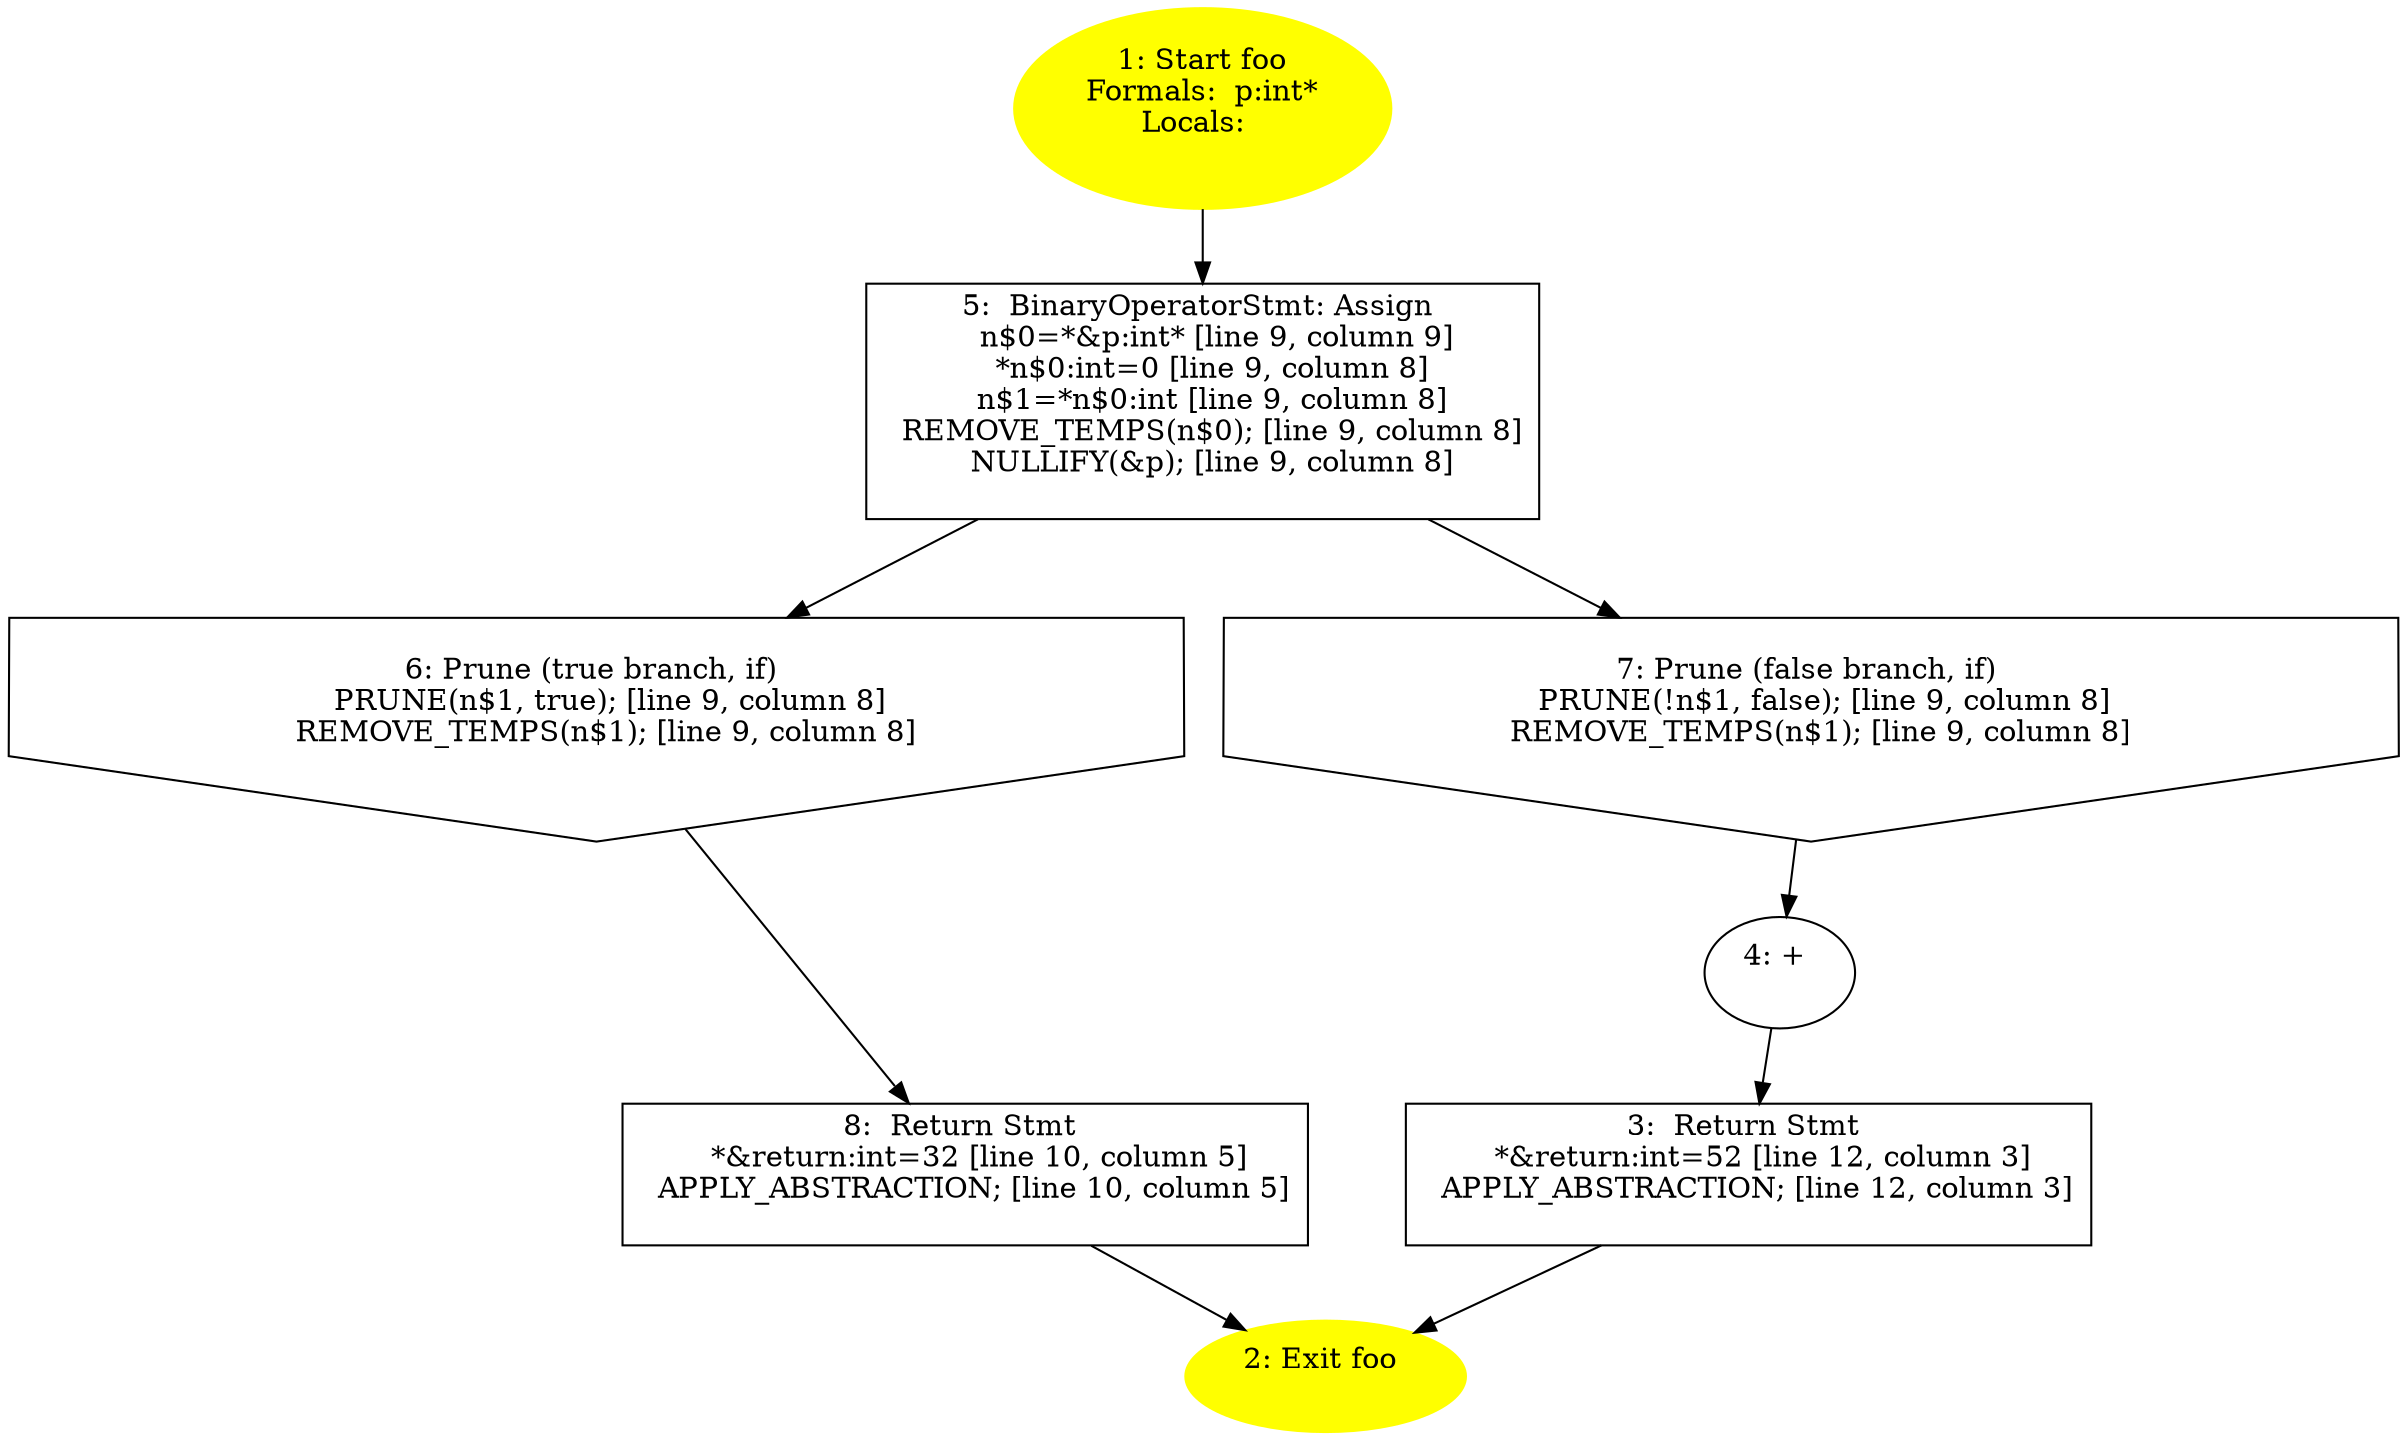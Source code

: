 /* @generated */
digraph cfg {
"foo.acbd18db4cc2f85cedef654fccc4a4d8_1" [label="1: Start foo\nFormals:  p:int*\nLocals:  \n  " color=yellow style=filled]
	

	 "foo.acbd18db4cc2f85cedef654fccc4a4d8_1" -> "foo.acbd18db4cc2f85cedef654fccc4a4d8_5" ;
"foo.acbd18db4cc2f85cedef654fccc4a4d8_2" [label="2: Exit foo \n  " color=yellow style=filled]
	

"foo.acbd18db4cc2f85cedef654fccc4a4d8_3" [label="3:  Return Stmt \n   *&return:int=52 [line 12, column 3]\n  APPLY_ABSTRACTION; [line 12, column 3]\n " shape="box"]
	

	 "foo.acbd18db4cc2f85cedef654fccc4a4d8_3" -> "foo.acbd18db4cc2f85cedef654fccc4a4d8_2" ;
"foo.acbd18db4cc2f85cedef654fccc4a4d8_4" [label="4: + \n  " ]
	

	 "foo.acbd18db4cc2f85cedef654fccc4a4d8_4" -> "foo.acbd18db4cc2f85cedef654fccc4a4d8_3" ;
"foo.acbd18db4cc2f85cedef654fccc4a4d8_5" [label="5:  BinaryOperatorStmt: Assign \n   n$0=*&p:int* [line 9, column 9]\n  *n$0:int=0 [line 9, column 8]\n  n$1=*n$0:int [line 9, column 8]\n  REMOVE_TEMPS(n$0); [line 9, column 8]\n  NULLIFY(&p); [line 9, column 8]\n " shape="box"]
	

	 "foo.acbd18db4cc2f85cedef654fccc4a4d8_5" -> "foo.acbd18db4cc2f85cedef654fccc4a4d8_6" ;
	 "foo.acbd18db4cc2f85cedef654fccc4a4d8_5" -> "foo.acbd18db4cc2f85cedef654fccc4a4d8_7" ;
"foo.acbd18db4cc2f85cedef654fccc4a4d8_6" [label="6: Prune (true branch, if) \n   PRUNE(n$1, true); [line 9, column 8]\n  REMOVE_TEMPS(n$1); [line 9, column 8]\n " shape="invhouse"]
	

	 "foo.acbd18db4cc2f85cedef654fccc4a4d8_6" -> "foo.acbd18db4cc2f85cedef654fccc4a4d8_8" ;
"foo.acbd18db4cc2f85cedef654fccc4a4d8_7" [label="7: Prune (false branch, if) \n   PRUNE(!n$1, false); [line 9, column 8]\n  REMOVE_TEMPS(n$1); [line 9, column 8]\n " shape="invhouse"]
	

	 "foo.acbd18db4cc2f85cedef654fccc4a4d8_7" -> "foo.acbd18db4cc2f85cedef654fccc4a4d8_4" ;
"foo.acbd18db4cc2f85cedef654fccc4a4d8_8" [label="8:  Return Stmt \n   *&return:int=32 [line 10, column 5]\n  APPLY_ABSTRACTION; [line 10, column 5]\n " shape="box"]
	

	 "foo.acbd18db4cc2f85cedef654fccc4a4d8_8" -> "foo.acbd18db4cc2f85cedef654fccc4a4d8_2" ;
}
